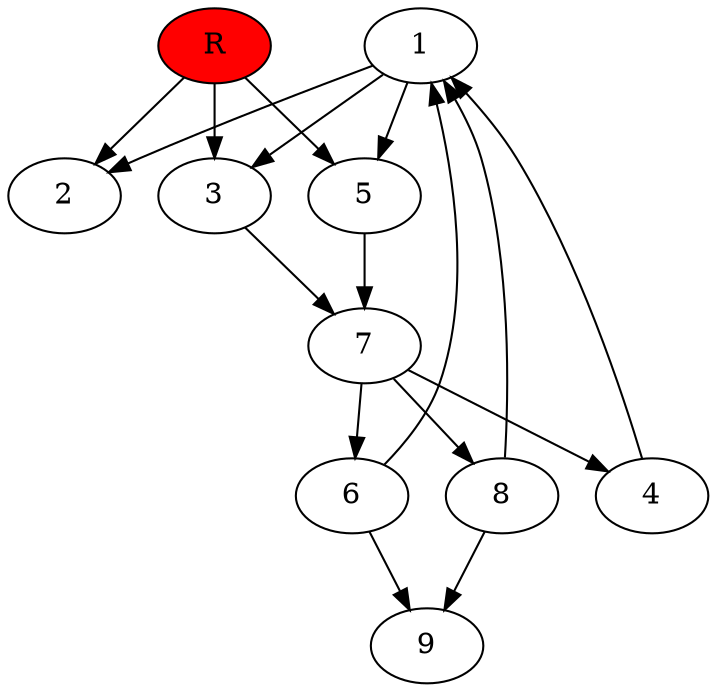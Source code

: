 digraph prb51165 {
	1
	2
	3
	4
	5
	6
	7
	8
	R [fillcolor="#ff0000" style=filled]
	1 -> 2
	1 -> 3
	1 -> 5
	3 -> 7
	4 -> 1
	5 -> 7
	6 -> 1
	6 -> 9
	7 -> 4
	7 -> 6
	7 -> 8
	8 -> 1
	8 -> 9
	R -> 2
	R -> 3
	R -> 5
}
